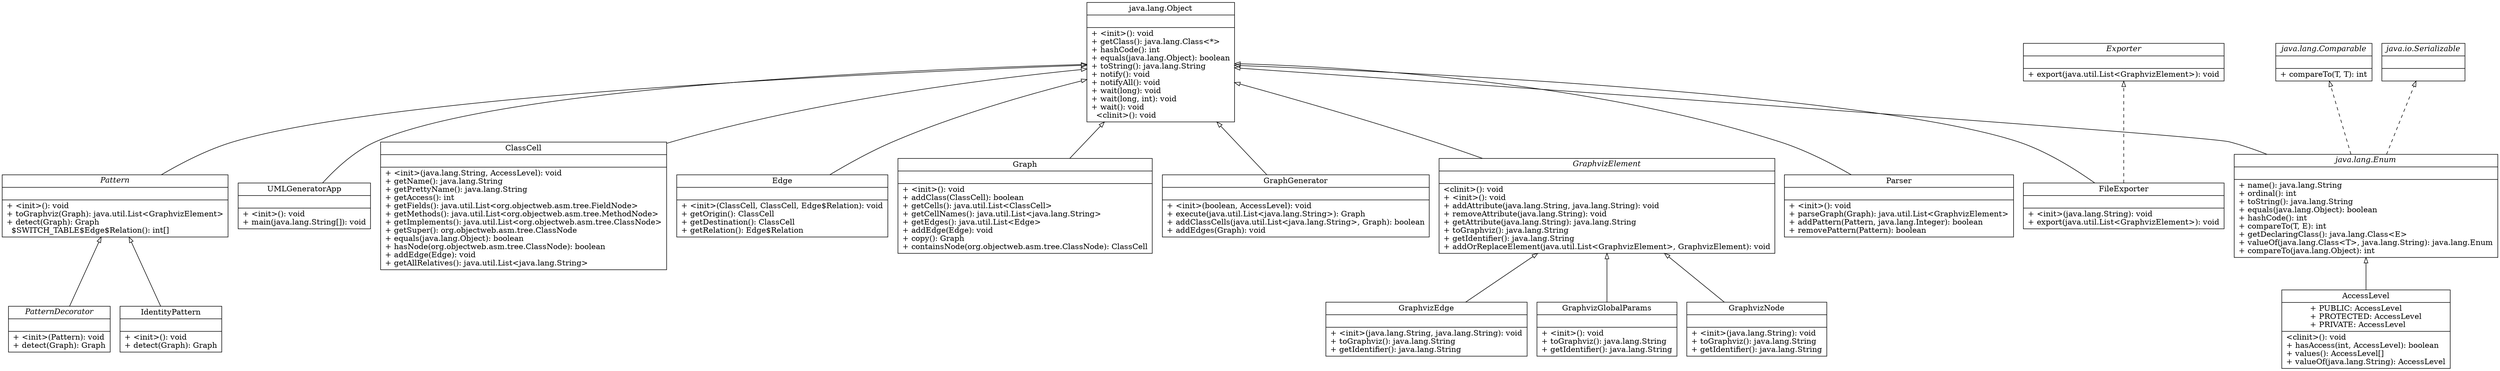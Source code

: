 digraph uml {
rankdir = BT;
"ClassCell" [
	shape = "record",
	label = <{ClassCell||+ &lt;init&gt;(java.lang.String, AccessLevel): void<br align="left"/>+ getName(): java.lang.String<br align="left"/>+ getPrettyName(): java.lang.String<br align="left"/>+ getAccess(): int<br align="left"/>+ getFields(): java.util.List&lt;org.objectweb.asm.tree.FieldNode&gt;<br align="left"/>+ getMethods(): java.util.List&lt;org.objectweb.asm.tree.MethodNode&gt;<br align="left"/>+ getImplements(): java.util.List&lt;org.objectweb.asm.tree.ClassNode&gt;<br align="left"/>+ getSuper(): org.objectweb.asm.tree.ClassNode<br align="left"/>+ equals(java.lang.Object): boolean<br align="left"/>+ hasNode(org.objectweb.asm.tree.ClassNode): boolean<br align="left"/>+ addEdge(Edge): void<br align="left"/>+ getAllRelatives(): java.util.List&lt;java.lang.String&gt;<br align="left"/>}>
];
"Edge" [
	shape = "record",
	label = <{Edge||+ &lt;init&gt;(ClassCell, ClassCell, Edge$Relation): void<br align="left"/>+ getOrigin(): ClassCell<br align="left"/>+ getDestination(): ClassCell<br align="left"/>+ getRelation(): Edge$Relation<br align="left"/>}>
];
"Exporter" [
	shape = "record",
	label = <{<I>Exporter</I>||+ export(java.util.List&lt;GraphvizElement&gt;): void<br align="left"/>}>
];
"FileExporter" [
	shape = "record",
	label = <{FileExporter||+ &lt;init&gt;(java.lang.String): void<br align="left"/>+ export(java.util.List&lt;GraphvizElement&gt;): void<br align="left"/>}>
];
"Graph" [
	shape = "record",
	label = <{Graph||+ &lt;init&gt;(): void<br align="left"/>+ addClass(ClassCell): boolean<br align="left"/>+ getCells(): java.util.List&lt;ClassCell&gt;<br align="left"/>+ getCellNames(): java.util.List&lt;java.lang.String&gt;<br align="left"/>+ getEdges(): java.util.List&lt;Edge&gt;<br align="left"/>+ addEdge(Edge): void<br align="left"/>+ copy(): Graph<br align="left"/>+ containsNode(org.objectweb.asm.tree.ClassNode): ClassCell<br align="left"/>}>
];
"GraphGenerator" [
	shape = "record",
	label = <{GraphGenerator||+ &lt;init&gt;(boolean, AccessLevel): void<br align="left"/>+ execute(java.util.List&lt;java.lang.String&gt;): Graph<br align="left"/>+ addClassCells(java.util.List&lt;java.lang.String&gt;, Graph): boolean<br align="left"/>+ addEdges(Graph): void<br align="left"/>}>
];
"GraphvizEdge" [
	shape = "record",
	label = <{GraphvizEdge||+ &lt;init&gt;(java.lang.String, java.lang.String): void<br align="left"/>+ toGraphviz(): java.lang.String<br align="left"/>+ getIdentifier(): java.lang.String<br align="left"/>}>
];
"AccessLevel" [
	shape = "record",
	label = <{AccessLevel|+ PUBLIC: AccessLevel<br align="left"/>+ PROTECTED: AccessLevel<br align="left"/>+ PRIVATE: AccessLevel<br align="left"/>|  &lt;clinit&gt;(): void<br align="left"/>+ hasAccess(int, AccessLevel): boolean<br align="left"/>+ values(): AccessLevel[]<br align="left"/>+ valueOf(java.lang.String): AccessLevel<br align="left"/>}>
];
"GraphvizElement" [
	shape = "record",
	label = <{<I>GraphvizElement</I>||  &lt;clinit&gt;(): void<br align="left"/>+ &lt;init&gt;(): void<br align="left"/>+ addAttribute(java.lang.String, java.lang.String): void<br align="left"/>+ removeAttribute(java.lang.String): void<br align="left"/>+ getAttribute(java.lang.String): java.lang.String<br align="left"/>+ toGraphviz(): java.lang.String<br align="left"/>+ getIdentifier(): java.lang.String<br align="left"/>+ addOrReplaceElement(java.util.List&lt;GraphvizElement&gt;, GraphvizElement): void<br align="left"/>}>
];
"GraphvizGlobalParams" [
	shape = "record",
	label = <{GraphvizGlobalParams||+ &lt;init&gt;(): void<br align="left"/>+ toGraphviz(): java.lang.String<br align="left"/>+ getIdentifier(): java.lang.String<br align="left"/>}>
];
"GraphvizNode" [
	shape = "record",
	label = <{GraphvizNode||+ &lt;init&gt;(java.lang.String): void<br align="left"/>+ toGraphviz(): java.lang.String<br align="left"/>+ getIdentifier(): java.lang.String<br align="left"/>}>
];
"IdentityPattern" [
	shape = "record",
	label = <{IdentityPattern||+ &lt;init&gt;(): void<br align="left"/>+ detect(Graph): Graph<br align="left"/>}>
];
"Parser" [
	shape = "record",
	label = <{Parser||+ &lt;init&gt;(): void<br align="left"/>+ parseGraph(Graph): java.util.List&lt;GraphvizElement&gt;<br align="left"/>+ addPattern(Pattern, java.lang.Integer): boolean<br align="left"/>+ removePattern(Pattern): boolean<br align="left"/>}>
];
"Pattern" [
	shape = "record",
	label = <{<I>Pattern</I>||+ &lt;init&gt;(): void<br align="left"/>+ toGraphviz(Graph): java.util.List&lt;GraphvizElement&gt;<br align="left"/>+ detect(Graph): Graph<br align="left"/>  $SWITCH_TABLE$Edge$Relation(): int[]<br align="left"/>}>
];
"PatternDecorator" [
	shape = "record",
	label = <{<I>PatternDecorator</I>||+ &lt;init&gt;(Pattern): void<br align="left"/>+ detect(Graph): Graph<br align="left"/>}>
];
"UMLGeneratorApp" [
	shape = "record",
	label = <{UMLGeneratorApp||+ &lt;init&gt;(): void<br align="left"/>+ main(java.lang.String[]): void<br align="left"/>}>
];
"java.lang.Object" [
	shape = "record",
	label = <{java.lang.Object||+ &lt;init&gt;(): void<br align="left"/>+ getClass(): java.lang.Class&lt;*&gt;<br align="left"/>+ hashCode(): int<br align="left"/>+ equals(java.lang.Object): boolean<br align="left"/>+ toString(): java.lang.String<br align="left"/>+ notify(): void<br align="left"/>+ notifyAll(): void<br align="left"/>+ wait(long): void<br align="left"/>+ wait(long, int): void<br align="left"/>+ wait(): void<br align="left"/>  &lt;clinit&gt;(): void<br align="left"/>}>
];
"java.lang.Enum" [
	shape = "record",
	label = <{<I>java.lang.Enum</I>||+ name(): java.lang.String<br align="left"/>+ ordinal(): int<br align="left"/>+ toString(): java.lang.String<br align="left"/>+ equals(java.lang.Object): boolean<br align="left"/>+ hashCode(): int<br align="left"/>+ compareTo(T, E): int<br align="left"/>+ getDeclaringClass(): java.lang.Class&lt;E&gt;<br align="left"/>+ valueOf(java.lang.Class&lt;T&gt;, java.lang.String): java.lang.Enum<br align="left"/>+ compareTo(java.lang.Object): int<br align="left"/>}>
];
"java.lang.Comparable" [
	shape = "record",
	label = <{<I>java.lang.Comparable</I>||+ compareTo(T, T): int<br align="left"/>}>
];
"java.io.Serializable" [
	shape = "record",
	label = <{<I>java.io.Serializable</I>||}>
];
"FileExporter" -> "Exporter"[
	style = "dashed",
	arrowhead = "onormal"
];
"java.lang.Enum" -> "java.lang.Comparable"[
	style = "dashed",
	arrowhead = "onormal"
];
"java.lang.Enum" -> "java.io.Serializable"[
	style = "dashed",
	arrowhead = "onormal"
];
"ClassCell" -> "java.lang.Object"[
	arrowhead = "onormal"
];
"Edge" -> "java.lang.Object"[
	arrowhead = "onormal"
];
"FileExporter" -> "java.lang.Object"[
	arrowhead = "onormal"
];
"Graph" -> "java.lang.Object"[
	arrowhead = "onormal"
];
"GraphGenerator" -> "java.lang.Object"[
	arrowhead = "onormal"
];
"GraphvizEdge" -> "GraphvizElement"[
	arrowhead = "onormal"
];
"AccessLevel" -> "java.lang.Enum"[
	arrowhead = "onormal"
];
"GraphvizElement" -> "java.lang.Object"[
	arrowhead = "onormal"
];
"GraphvizGlobalParams" -> "GraphvizElement"[
	arrowhead = "onormal"
];
"GraphvizNode" -> "GraphvizElement"[
	arrowhead = "onormal"
];
"IdentityPattern" -> "Pattern"[
	arrowhead = "onormal"
];
"Parser" -> "java.lang.Object"[
	arrowhead = "onormal"
];
"Pattern" -> "java.lang.Object"[
	arrowhead = "onormal"
];
"PatternDecorator" -> "Pattern"[
	arrowhead = "onormal"
];
"UMLGeneratorApp" -> "java.lang.Object"[
	arrowhead = "onormal"
];
"java.lang.Enum" -> "java.lang.Object"[
	arrowhead = "onormal"
];
}
